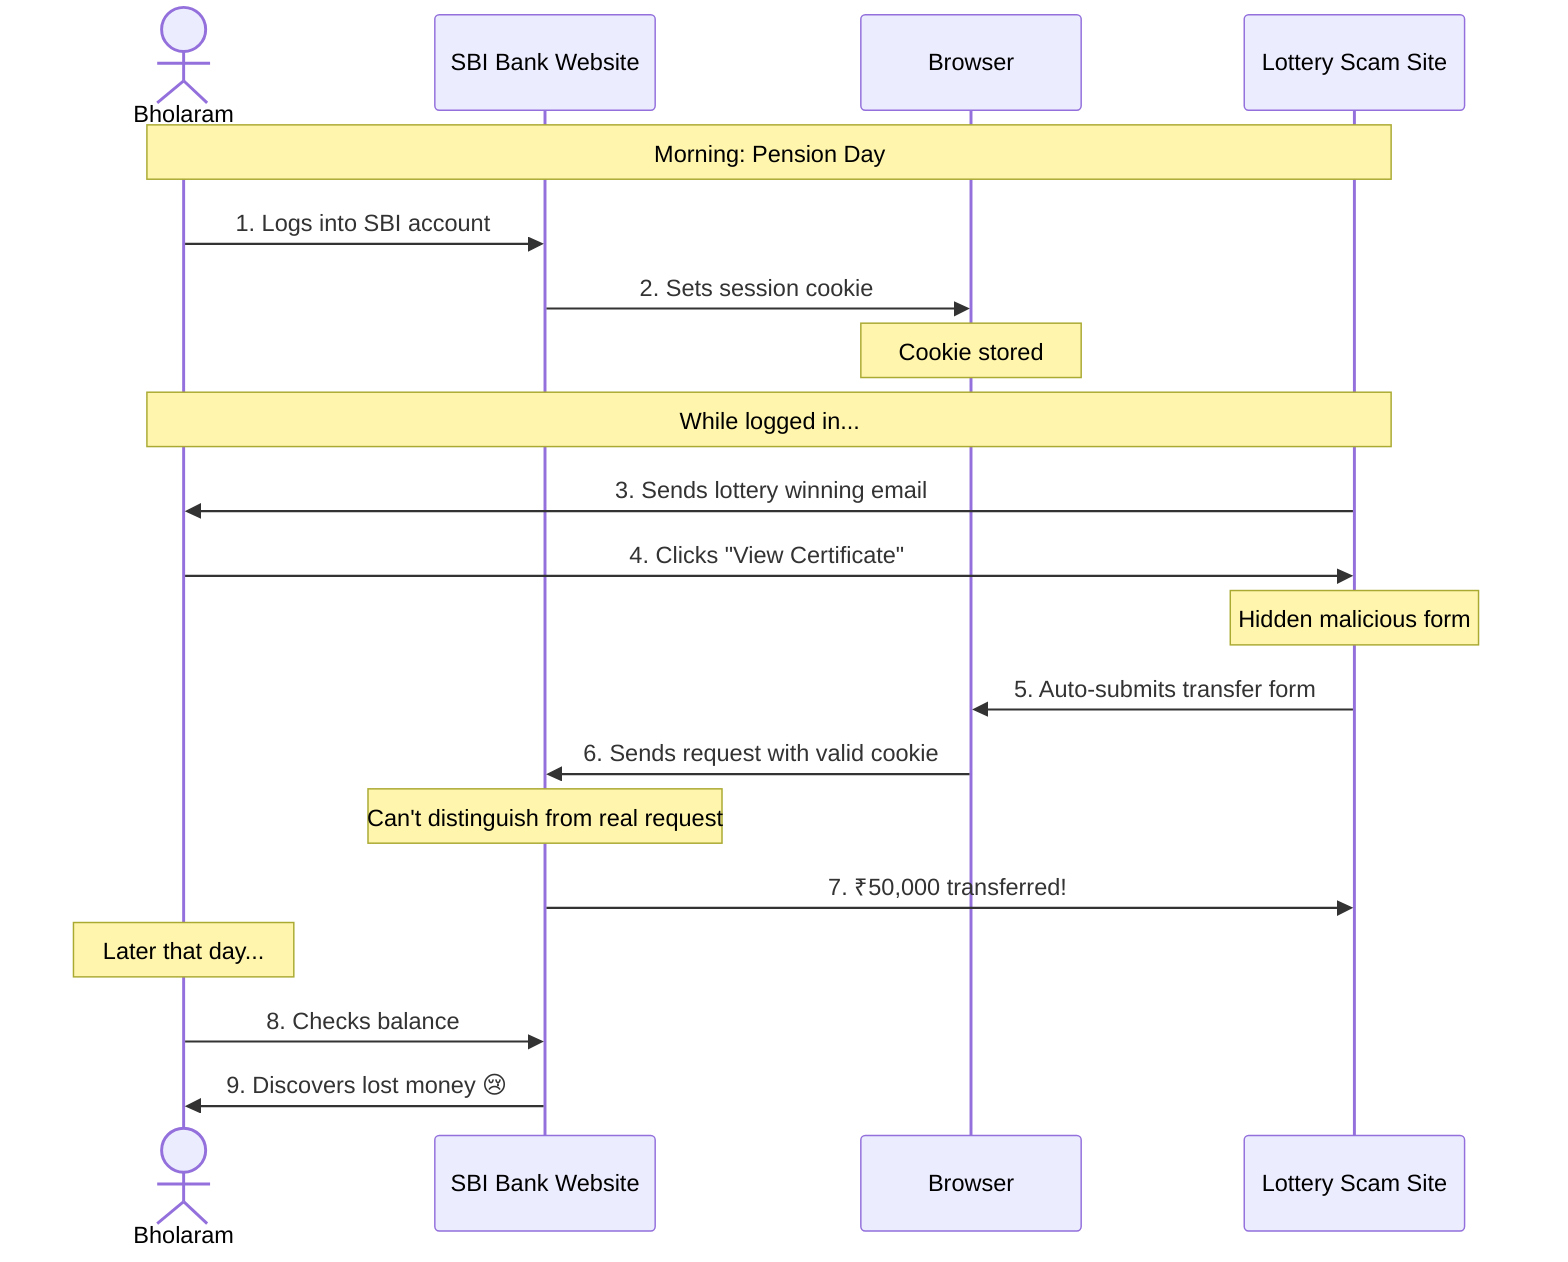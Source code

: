 sequenceDiagram
    actor B as Bholaram
    participant SBI as SBI Bank Website
    participant Browser
    participant Scammer as Lottery Scam Site
    
    Note over B,Scammer: Morning: Pension Day
    B->>SBI: 1. Logs into SBI account
    SBI->>Browser: 2. Sets session cookie
    Note over Browser: Cookie stored
    
    Note over B,Scammer: While logged in...
    Scammer->>B: 3. Sends lottery winning email
    B->>Scammer: 4. Clicks "View Certificate"
    
    Note over Scammer: Hidden malicious form
    Scammer->>Browser: 5. Auto-submits transfer form
    Browser->>SBI: 6. Sends request with valid cookie
    Note over SBI: Can't distinguish from real request
    SBI->>Scammer: 7. ₹50,000 transferred!
    
    Note over B: Later that day...
    B->>SBI: 8. Checks balance
    SBI->>B: 9. Discovers lost money 😢